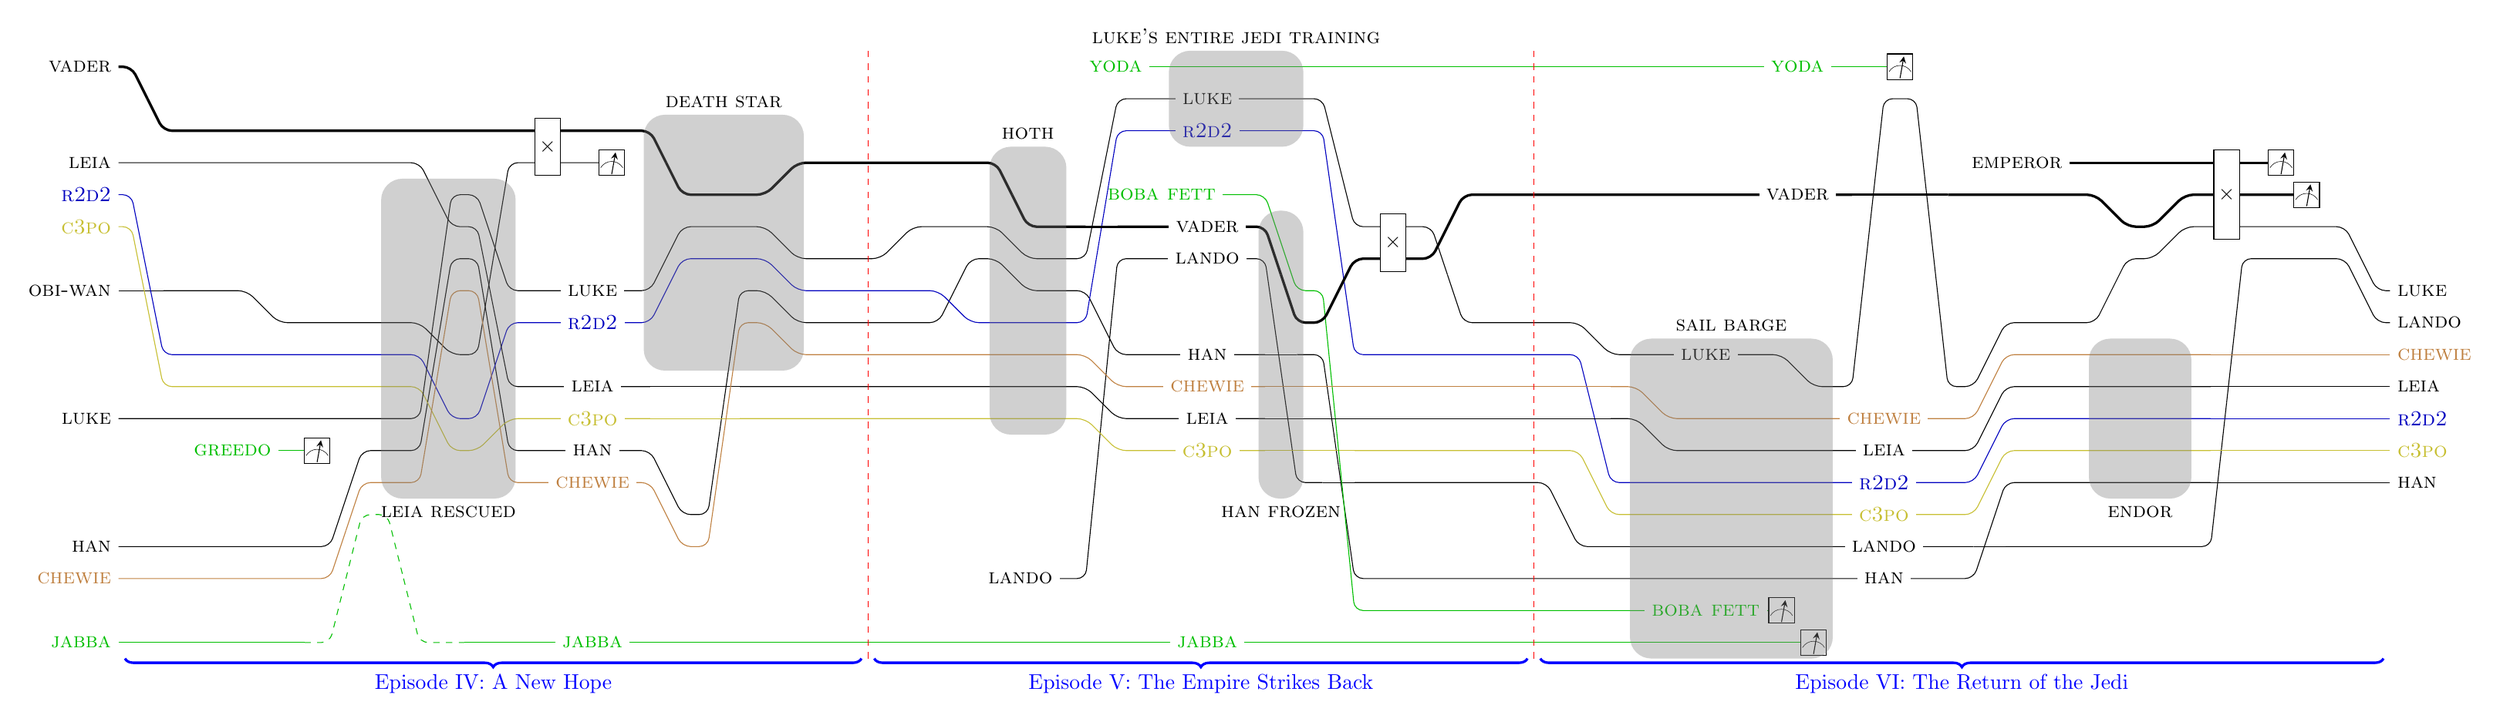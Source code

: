 %! \usetikzlibrary{decorations.pathreplacing,decorations.pathmorphing}
\begin{tikzpicture}[scale=1.0,x=1pt,y=1pt]
\filldraw[color=white] (0.0, -7.5) rectangle (1064.0, 277.5);
% Drawing wires
% Line 32: lando W LANDO LANDO
\draw[color=black,rounded corners=4.0pt] (433.5,30.0) -- (453.0,30.0) -- (460.5,105.0);
\draw[color=black,rounded corners=4.0pt] (460.5,105.0) -- (468.0,180.0) -- (537.0,180.0) -- (544.5,127.5);
\draw[color=black,rounded corners=4.0pt] (544.5,127.5) -- (552.0,75.0) -- (564.0,75.0);
\draw[color=black] (564.0,75.0) -- (571.5,75.0);
\draw[color=black] (571.5,75.0) -- (579.0,75.0);
\draw[color=black,rounded corners=4.0pt] (579.0,75.0) -- (669.0,75.0) -- (676.5,60.0);
\draw[color=black,rounded corners=4.0pt] (676.5,60.0) -- (684.0,45.0) -- (869.0,45.0);
\draw[color=black] (869.0,45.0) -- (876.5,45.0);
\draw[color=black] (876.5,45.0) -- (884.0,45.0);
\draw[color=black,rounded corners=4.0pt] (884.0,45.0) -- (980.0,45.0) -- (987.5,112.5);
\draw[color=black,rounded corners=4.0pt] (987.5,112.5) -- (995.0,180.0) -- (1043.0,180.0) -- (1050.5,165.0);
\draw[color=black,rounded corners=4.0pt] (1050.5,165.0) -- (1058.0,150.0) -- (1064.0,150.0);
% Line 24: emperor W EMPEROR style=very_thick
\draw[color=black,very thick] (899.0,225.0) -- (1013.0,225.0);
% Line 25: ben W BEN
\draw[color=black] (0.0,165.0) -- (6.0,165.0);
\draw[color=black] (6.0,165.0) -- (13.5,165.0);
\draw[color=black] (13.5,165.0) -- (21.0,165.0);
\draw[color=black,rounded corners=4.0pt] (21.0,165.0) -- (60.0,165.0) -- (67.5,157.5);
\draw[color=black,rounded corners=4.0pt] (67.5,157.5) -- (75.0,150.0) -- (141.0,150.0) -- (148.5,142.5);
\draw[color=black,rounded corners=4.0pt] (148.5,142.5) -- (156.0,135.0) -- (168.0,135.0) -- (175.5,180.0);
\draw[color=black,rounded corners=4.0pt] (175.5,180.0) -- (183.0,225.0) -- (231.0,225.0);
\draw[color=black] (0.0,165.0) node[left] {$\textrm{\sc{obi-wan}}$};
% Line 33: han W HAN HAN
\draw[color=black,rounded corners=4.0pt] (0.0,45.0) -- (99.0,45.0) -- (106.5,67.5);
\draw[color=black,rounded corners=4.0pt] (106.5,67.5) -- (114.0,90.0) -- (141.0,90.0) -- (148.5,135.0);
\draw[color=black,rounded corners=4.0pt] (148.5,135.0) -- (156.0,180.0) -- (168.0,180.0) -- (175.5,135.0);
\draw[color=black,rounded corners=4.0pt] (175.5,135.0) -- (183.0,90.0) -- (249.0,90.0) -- (256.5,75.0);
\draw[color=black,rounded corners=4.0pt] (256.5,75.0) -- (264.0,60.0) -- (276.0,60.0) -- (283.5,112.5);
\draw[color=black,rounded corners=4.0pt] (283.5,112.5) -- (291.0,165.0) -- (303.0,165.0) -- (310.5,157.5);
\draw[color=black,rounded corners=4.0pt] (310.5,157.5) -- (318.0,150.0) -- (384.0,150.0) -- (391.5,165.0);
\draw[color=black,rounded corners=4.0pt] (391.5,165.0) -- (399.0,180.0) -- (411.0,180.0) -- (418.5,172.5);
\draw[color=black,rounded corners=4.0pt] (418.5,172.5) -- (426.0,165.0) -- (453.0,165.0) -- (460.5,150.0);
\draw[color=black,rounded corners=4.0pt] (460.5,150.0) -- (468.0,135.0) -- (537.0,135.0);
\draw[color=black] (537.0,135.0) -- (544.5,135.0);
\draw[color=black] (544.5,135.0) -- (552.0,135.0);
\draw[color=black,rounded corners=4.0pt] (552.0,135.0) -- (564.0,135.0) -- (571.5,82.5);
\draw[color=black,rounded corners=4.0pt] (571.5,82.5) -- (579.0,30.0) -- (869.0,30.0) -- (876.5,52.5);
\draw[color=black,rounded corners=4.0pt] (876.5,52.5) -- (884.0,75.0) -- (980.0,75.0);
\draw[color=black] (980.0,75.0) -- (987.5,75.0);
\draw[color=black] (987.5,75.0) -- (995.0,75.0);
\draw[color=black] (995.0,75.0) -- (1064.0,75.0);
\draw[color=black] (0.0,45.0) node[left] {$\textrm{\sc{han}}$};
% Line 22: r2 W R2 R2 color=blue!75!black
\draw[color=blue!75!black,rounded corners=4.0pt] (0.0,210.0) -- (6.0,210.0) -- (13.5,172.5);
\draw[color=blue!75!black,rounded corners=4.0pt] (13.5,172.5) -- (21.0,135.0) -- (141.0,135.0) -- (148.5,120.0);
\draw[color=blue!75!black,rounded corners=4.0pt] (148.5,120.0) -- (156.0,105.0) -- (168.0,105.0) -- (175.5,127.5);
\draw[color=blue!75!black,rounded corners=4.0pt] (175.5,127.5) -- (183.0,150.0) -- (249.0,150.0) -- (256.5,165.0);
\draw[color=blue!75!black,rounded corners=4.0pt] (256.5,165.0) -- (264.0,180.0) -- (303.0,180.0) -- (310.5,172.5);
\draw[color=blue!75!black,rounded corners=4.0pt] (310.5,172.5) -- (318.0,165.0) -- (384.0,165.0) -- (391.5,157.5);
\draw[color=blue!75!black,rounded corners=4.0pt] (391.5,157.5) -- (399.0,150.0) -- (453.0,150.0) -- (460.5,195.0);
\draw[color=blue!75!black,rounded corners=4.0pt] (460.5,195.0) -- (468.0,240.0) -- (564.0,240.0) -- (571.5,187.5);
\draw[color=blue!75!black,rounded corners=4.0pt] (571.5,187.5) -- (579.0,135.0) -- (684.0,135.0) -- (691.5,105.0);
\draw[color=blue!75!black,rounded corners=4.0pt] (691.5,105.0) -- (699.0,75.0) -- (869.0,75.0) -- (876.5,90.0);
\draw[color=blue!75!black,rounded corners=4.0pt] (876.5,90.0) -- (884.0,105.0) -- (980.0,105.0);
\draw[color=blue!75!black] (980.0,105.0) -- (987.5,105.0);
\draw[color=blue!75!black] (987.5,105.0) -- (995.0,105.0);
\draw[color=blue!75!black] (995.0,105.0) -- (1064.0,105.0);
\draw[color=blue!75!black] (0.0,210.0) node[left] {$\textrm{\sc{r2d2}}$};
% Line 23: c3po W C3PO C3PO color=yellow!75!black
\draw[color=yellow!75!black,rounded corners=4.0pt] (0.0,195.0) -- (6.0,195.0) -- (13.5,157.5);
\draw[color=yellow!75!black,rounded corners=4.0pt] (13.5,157.5) -- (21.0,120.0) -- (141.0,120.0) -- (148.5,105.0);
\draw[color=yellow!75!black,rounded corners=4.0pt] (148.5,105.0) -- (156.0,90.0) -- (168.0,90.0) -- (175.5,97.5);
\draw[color=yellow!75!black,rounded corners=4.0pt] (175.5,97.5) -- (183.0,105.0) -- (249.0,105.0);
\draw[color=yellow!75!black] (249.0,105.0) -- (256.5,105.0);
\draw[color=yellow!75!black] (256.5,105.0) -- (264.0,105.0);
\draw[color=yellow!75!black] (264.0,105.0) -- (276.0,105.0);
\draw[color=yellow!75!black] (276.0,105.0) -- (283.5,105.0);
\draw[color=yellow!75!black] (283.5,105.0) -- (291.0,105.0);
\draw[color=yellow!75!black,rounded corners=4.0pt] (291.0,105.0) -- (453.0,105.0) -- (460.5,97.5);
\draw[color=yellow!75!black,rounded corners=4.0pt] (460.5,97.5) -- (468.0,90.0) -- (537.0,90.0);
\draw[color=yellow!75!black] (537.0,90.0) -- (544.5,90.0);
\draw[color=yellow!75!black] (544.5,90.0) -- (552.0,90.0);
\draw[color=yellow!75!black] (552.0,90.0) -- (564.0,90.0);
\draw[color=yellow!75!black] (564.0,90.0) -- (571.5,90.0);
\draw[color=yellow!75!black] (571.5,90.0) -- (579.0,90.0);
\draw[color=yellow!75!black,rounded corners=4.0pt] (579.0,90.0) -- (684.0,90.0) -- (691.5,75.0);
\draw[color=yellow!75!black,rounded corners=4.0pt] (691.5,75.0) -- (699.0,60.0) -- (869.0,60.0) -- (876.5,75.0);
\draw[color=yellow!75!black,rounded corners=4.0pt] (876.5,75.0) -- (884.0,90.0) -- (980.0,90.0);
\draw[color=yellow!75!black] (980.0,90.0) -- (987.5,90.0);
\draw[color=yellow!75!black] (987.5,90.0) -- (995.0,90.0);
\draw[color=yellow!75!black] (995.0,90.0) -- (1064.0,90.0);
\draw[color=yellow!75!black] (0.0,195.0) node[left] {$\textrm{\sc{c3po}}$};
% Line 29: luke W LUKE LUKE
\draw[color=black,rounded corners=4.0pt] (0.0,105.0) -- (141.0,105.0) -- (148.5,157.5);
\draw[color=black,rounded corners=4.0pt] (148.5,157.5) -- (156.0,210.0) -- (168.0,210.0) -- (175.5,187.5);
\draw[color=black,rounded corners=4.0pt] (175.5,187.5) -- (183.0,165.0) -- (249.0,165.0) -- (256.5,180.0);
\draw[color=black,rounded corners=4.0pt] (256.5,180.0) -- (264.0,195.0) -- (303.0,195.0) -- (310.5,187.5);
\draw[color=black,rounded corners=4.0pt] (310.5,187.5) -- (318.0,180.0) -- (357.0,180.0) -- (364.5,187.5);
\draw[color=black,rounded corners=4.0pt] (364.5,187.5) -- (372.0,195.0) -- (411.0,195.0) -- (418.5,187.5);
\draw[color=black,rounded corners=4.0pt] (418.5,187.5) -- (426.0,180.0) -- (453.0,180.0) -- (460.5,217.5);
\draw[color=black,rounded corners=4.0pt] (460.5,217.5) -- (468.0,255.0) -- (564.0,255.0) -- (571.5,225.0);
\draw[color=black,rounded corners=4.0pt] (571.5,225.0) -- (579.0,195.0) -- (615.0,195.0) -- (622.5,172.5);
\draw[color=black,rounded corners=4.0pt] (622.5,172.5) -- (630.0,150.0) -- (684.0,150.0) -- (691.5,142.5);
\draw[color=black,rounded corners=4.0pt] (691.5,142.5) -- (699.0,135.0) -- (779.0,135.0) -- (786.5,127.5);
\draw[color=black,rounded corners=4.0pt] (786.5,127.5) -- (794.0,120.0) -- (812.0,120.0) -- (819.5,187.5);
\draw[color=black,rounded corners=4.0pt] (819.5,187.5) -- (827.0,255.0) -- (842.0,255.0) -- (849.5,187.5);
\draw[color=black,rounded corners=4.0pt] (849.5,187.5) -- (857.0,120.0) -- (869.0,120.0) -- (876.5,135.0);
\draw[color=black,rounded corners=4.0pt] (876.5,135.0) -- (884.0,150.0) -- (926.0,150.0) -- (933.5,165.0);
\draw[color=black,rounded corners=4.0pt] (933.5,165.0) -- (941.0,180.0) -- (953.0,180.0) -- (960.5,187.5);
\draw[color=black,rounded corners=4.0pt] (960.5,187.5) -- (968.0,195.0) -- (1043.0,195.0) -- (1050.5,180.0);
\draw[color=black,rounded corners=4.0pt] (1050.5,180.0) -- (1058.0,165.0) -- (1064.0,165.0);
\draw[color=black] (0.0,105.0) node[left] {$\textrm{\sc{luke}}$};
% Line 19: boba W BOBA color=green!75!black
\draw[color=green!75!black,rounded corners=4.0pt] (510.0,210.0) -- (537.0,210.0) -- (544.5,187.5);
\draw[color=green!75!black,rounded corners=4.0pt] (544.5,187.5) -- (552.0,165.0) -- (564.0,165.0) -- (571.5,90.0);
\draw[color=green!75!black,rounded corners=4.0pt] (571.5,90.0) -- (579.0,15.0) -- (779.0,15.0);
% Line 31: x7 W type=o
% Line 18: vader W VADER style=very_thick
\draw[color=black,very thick,rounded corners=4.0pt] (0.0,270.0) -- (6.0,270.0) -- (13.5,255.0);
\draw[color=black,very thick,rounded corners=4.0pt] (13.5,255.0) -- (21.0,240.0) -- (249.0,240.0) -- (256.5,225.0);
\draw[color=black,very thick,rounded corners=4.0pt] (256.5,225.0) -- (264.0,210.0) -- (303.0,210.0) -- (310.5,217.5);
\draw[color=black,very thick,rounded corners=4.0pt] (310.5,217.5) -- (318.0,225.0) -- (411.0,225.0) -- (418.5,210.0);
\draw[color=black,very thick,rounded corners=4.0pt] (418.5,210.0) -- (426.0,195.0) -- (453.0,195.0);
\draw[color=black,very thick] (453.0,195.0) -- (460.5,195.0);
\draw[color=black,very thick] (460.5,195.0) -- (468.0,195.0);
\draw[color=black,very thick,rounded corners=4.0pt] (468.0,195.0) -- (537.0,195.0) -- (544.5,172.5);
\draw[color=black,very thick,rounded corners=4.0pt] (544.5,172.5) -- (552.0,150.0) -- (564.0,150.0) -- (571.5,165.0);
\draw[color=black,very thick,rounded corners=4.0pt] (571.5,165.0) -- (579.0,180.0) -- (615.0,180.0) -- (622.5,195.0);
\draw[color=black,very thick,rounded corners=4.0pt] (622.5,195.0) -- (630.0,210.0) -- (812.0,210.0);
\draw[color=black,very thick] (812.0,210.0) -- (819.5,210.0);
\draw[color=black,very thick] (819.5,210.0) -- (827.0,210.0);
\draw[color=black,very thick] (827.0,210.0) -- (842.0,210.0);
\draw[color=black,very thick] (842.0,210.0) -- (849.5,210.0);
\draw[color=black,very thick] (849.5,210.0) -- (857.0,210.0);
\draw[color=black,very thick,rounded corners=4.0pt] (857.0,210.0) -- (926.0,210.0) -- (933.5,202.5);
\draw[color=black,very thick,rounded corners=4.0pt] (933.5,202.5) -- (941.0,195.0) -- (953.0,195.0) -- (960.5,202.5);
\draw[color=black,very thick,rounded corners=4.0pt] (960.5,202.5) -- (968.0,210.0) -- (1025.0,210.0);
\draw[color=black] (0.0,270.0) node[left] {$\textrm{\sc{vader}}$};
% Line 35: x9 W type=o
% Line 36: jabba W JABBA color=green!75!black
\draw[color=green!75!black] (0.0,0.0) -- (87.0,0.0);
\draw[color=green!75!black,dashed,rounded corners=4.0pt] (87.0,0.0) -- (99.0,0.0) -- (106.5,30.0);
\draw[color=green!75!black,dashed,rounded corners=4.0pt] (106.5,30.0) -- (114.0,60.0) -- (126.0,60.0) -- (133.5,30.0);
\draw[color=green!75!black,dashed,rounded corners=4.0pt] (133.5,30.0) -- (141.0,0.0) -- (162.0,0.0);
\draw[color=green!75!black,solid] (162.0,0.0) -- (794.0,0.0);
\draw[color=green!75!black] (0.0,0.0) node[left] {$\textrm{\sc{jabba}}$};
% Line 30: greedo W GREEDO color=green!75!black
\draw[color=green!75!black] (67.5,90.0) -- (93.0,90.0);
% Line 26: x3 W type=o
% Line 21: leia W LEIA LEIA
\draw[color=black,rounded corners=4.0pt] (0.0,225.0) -- (141.0,225.0) -- (148.5,210.0);
\draw[color=black,rounded corners=4.0pt] (148.5,210.0) -- (156.0,195.0) -- (168.0,195.0) -- (175.5,157.5);
\draw[color=black,rounded corners=4.0pt] (175.5,157.5) -- (183.0,120.0) -- (249.0,120.0);
\draw[color=black] (249.0,120.0) -- (256.5,120.0);
\draw[color=black] (256.5,120.0) -- (264.0,120.0);
\draw[color=black] (264.0,120.0) -- (276.0,120.0);
\draw[color=black] (276.0,120.0) -- (283.5,120.0);
\draw[color=black] (283.5,120.0) -- (291.0,120.0);
\draw[color=black,rounded corners=4.0pt] (291.0,120.0) -- (453.0,120.0) -- (460.5,112.5);
\draw[color=black,rounded corners=4.0pt] (460.5,112.5) -- (468.0,105.0) -- (537.0,105.0);
\draw[color=black] (537.0,105.0) -- (544.5,105.0);
\draw[color=black] (544.5,105.0) -- (552.0,105.0);
\draw[color=black] (552.0,105.0) -- (564.0,105.0);
\draw[color=black] (564.0,105.0) -- (571.5,105.0);
\draw[color=black] (571.5,105.0) -- (579.0,105.0);
\draw[color=black] (579.0,105.0) -- (684.0,105.0);
\draw[color=black] (684.0,105.0) -- (691.5,105.0);
\draw[color=black] (691.5,105.0) -- (699.0,105.0);
\draw[color=black,rounded corners=4.0pt] (699.0,105.0) -- (711.0,105.0) -- (718.5,97.5);
\draw[color=black,rounded corners=4.0pt] (718.5,97.5) -- (726.0,90.0) -- (869.0,90.0) -- (876.5,105.0);
\draw[color=black,rounded corners=4.0pt] (876.5,105.0) -- (884.0,120.0) -- (980.0,120.0);
\draw[color=black] (980.0,120.0) -- (987.5,120.0);
\draw[color=black] (987.5,120.0) -- (995.0,120.0);
\draw[color=black] (995.0,120.0) -- (1064.0,120.0);
\draw[color=black] (0.0,225.0) node[left] {$\textrm{\sc{leia}}$};
% Line 34: chewie W CHEWIE CHEWIE color=brown
\draw[color=brown,rounded corners=4.0pt] (0.0,30.0) -- (99.0,30.0) -- (106.5,52.5);
\draw[color=brown,rounded corners=4.0pt] (106.5,52.5) -- (114.0,75.0) -- (141.0,75.0) -- (148.5,120.0);
\draw[color=brown,rounded corners=4.0pt] (148.5,120.0) -- (156.0,165.0) -- (168.0,165.0) -- (175.5,120.0);
\draw[color=brown,rounded corners=4.0pt] (175.5,120.0) -- (183.0,75.0) -- (249.0,75.0) -- (256.5,60.0);
\draw[color=brown,rounded corners=4.0pt] (256.5,60.0) -- (264.0,45.0) -- (276.0,45.0) -- (283.5,97.5);
\draw[color=brown,rounded corners=4.0pt] (283.5,97.5) -- (291.0,150.0) -- (303.0,150.0) -- (310.5,142.5);
\draw[color=brown,rounded corners=4.0pt] (310.5,142.5) -- (318.0,135.0) -- (453.0,135.0) -- (460.5,127.5);
\draw[color=brown,rounded corners=4.0pt] (460.5,127.5) -- (468.0,120.0) -- (537.0,120.0);
\draw[color=brown] (537.0,120.0) -- (544.5,120.0);
\draw[color=brown] (544.5,120.0) -- (552.0,120.0);
\draw[color=brown] (552.0,120.0) -- (564.0,120.0);
\draw[color=brown] (564.0,120.0) -- (571.5,120.0);
\draw[color=brown] (571.5,120.0) -- (579.0,120.0);
\draw[color=brown] (579.0,120.0) -- (684.0,120.0);
\draw[color=brown] (684.0,120.0) -- (691.5,120.0);
\draw[color=brown] (691.5,120.0) -- (699.0,120.0);
\draw[color=brown,rounded corners=4.0pt] (699.0,120.0) -- (711.0,120.0) -- (718.5,112.5);
\draw[color=brown,rounded corners=4.0pt] (718.5,112.5) -- (726.0,105.0) -- (869.0,105.0) -- (876.5,120.0);
\draw[color=brown,rounded corners=4.0pt] (876.5,120.0) -- (884.0,135.0) -- (980.0,135.0);
\draw[color=brown] (980.0,135.0) -- (987.5,135.0);
\draw[color=brown] (987.5,135.0) -- (995.0,135.0);
\draw[color=brown] (995.0,135.0) -- (1064.0,135.0);
\draw[color=brown] (0.0,30.0) node[left] {$\textrm{\sc{chewie}}$};
% Line 20: yoda W YODA color=green!75!black
\draw[color=green!75!black] (475.5,270.0) -- (834.5,270.0);
% Line 27: x4 W type=o
% Line 28: x5 W type=o
% Done with wires; drawing gates
% Line 39: x4 x5 r2 c3po PERMUTE
% Line 40: yoda vader PERMUTE
% Line 41: LABEL
% Line 42: greedo START
\draw[color=green!75!black] (75.0,90.0) node[fill=white,left,minimum height=15.0pt,minimum width=15.0pt,inner sep=0pt] {\phantom{$\textrm{\sc{greedo}}$}};
\draw[color=green!75!black] (75.0,90.0) node[left] {$\textrm{\sc{greedo}}$};
% Line 43: x3 ben PERMUTE
% Line 45: greedo:type=o M
\draw[fill=white] (87.0, 84.0) rectangle (99.0, 96.0);
\draw[very thin] (93.0, 90.6) arc (90:150:6.0pt);
\draw[very thin] (93.0, 90.6) arc (90:30:6.0pt);
\draw[->,>=stealth] (93.0, 84.6) -- +(80:10.392pt);
% Line 46: jabba:style=dashed LABEL length=0
% Line 47: han chewie jabba greedo x7 lando x9 PERMUTE
% Line 49: x7 lando x9 jabba PERMUTE
% Line 50: x4 luke leia han chewie x5 ben emperor r2 c3po x3 PERMUTE
% Line 51: jabba:style=solid TOUCH
% Line 52: ben x4 x5 x3 luke r2 emperor leia c3po han chewie PERMUTE
% Line 55: vader ben DUEL
\draw (201.0,240.0) -- (201.0,225.0);
\begin{scope}
\draw[fill=white] (201.0, 232.5) +(-45.0:8.485pt and 19.092pt) -- +(45.0:8.485pt and 19.092pt) -- +(135.0:8.485pt and 19.092pt) -- +(225.0:8.485pt and 19.092pt) -- cycle;
\clip (201.0, 232.5) +(-45.0:8.485pt and 19.092pt) -- +(45.0:8.485pt and 19.092pt) -- +(135.0:8.485pt and 19.092pt) -- +(225.0:8.485pt and 19.092pt) -- cycle;
\draw (201.0, 232.5) node {$\times$};
\end{scope}
% Line 56: ben LABEL length=18
% Line 57: ben:type=o M
\draw[fill=white] (225.0, 219.0) rectangle (237.0, 231.0);
\draw[very thin] (231.0, 225.6) arc (90:150:6.0pt);
\draw[very thin] (231.0, 225.6) arc (90:30:6.0pt);
\draw[->,>=stealth] (231.0, 219.6) -- +(80:10.392pt);
% Line 58: luke leia han c3po r2 chewie jabba LABEL length=30 LUKE LEIA HAN C3PO R2 CHEWIE JABBA
\draw[color=black] (222.0, 165.0) node [fill=white] {$\textrm{\sc{luke}}$};
\draw[color=black] (222.0, 120.0) node [fill=white] {$\textrm{\sc{leia}}$};
\draw[color=black] (222.0, 90.0) node [fill=white] {$\textrm{\sc{han}}$};
\draw[color=yellow!75!black] (222.0, 105.0) node [fill=white] {$\textrm{\sc{c3po}}$};
\draw[color=blue!75!black] (222.0, 150.0) node [fill=white] {$\textrm{\sc{r2d2}}$};
\draw[color=brown] (222.0, 75.0) node [fill=white] {$\textrm{\sc{chewie}}$};
\draw[color=green!75!black] (222.0, 0.0) node [fill=white] {$\textrm{\sc{jabba}}$};
% Line 60: ben x4 vader luke r2 x5 x3 emperor leia c3po x7 greedo han chewie PERMUTE
% Line 61: han chewie x5 x3 PERMUTE
% Line 62: vader x4 emperor luke r2 han chewie PERMUTE
% Line 64: LABEL
% Line 66: luke emperor PERMUTE
% Line 67: han emperor r2 PERMUTE
% Line 68: x4 emperor vader luke han PERMUTE
% Line 70: lando START
\draw[color=black] (441.0,30.0) node[fill=white,left,minimum height=15.0pt,minimum width=15.0pt,inner sep=0pt] {\phantom{$\textrm{\sc{lando}}$}};
\draw[color=black] (441.0,30.0) node[left] {$\textrm{\sc{lando}}$};
% Line 72: luke r2 ben boba vader lando x4 emperor han chewie leia c3po x7 greedo x5 x3 PERMUTE
% Line 73: yoda START
\draw[color=green!75!black] (483.0,270.0) node[fill=white,left,minimum height=15.0pt,minimum width=15.0pt,inner sep=0pt] {\phantom{$\textrm{\sc{yoda}}$}};
\draw[color=green!75!black] (483.0,270.0) node[left] {$\textrm{\sc{yoda}}$};
% Line 74: vader luke leia han c3po r2 chewie jabba lando LABEL length=30 VADER LUKE LEIA HAN C3PO R2 CHEWIE JABBA LANDO
\draw[color=black] (510.0, 195.0) node [fill=white] {$\textrm{\sc{vader}}$};
\draw[color=black] (510.0, 255.0) node [fill=white] {$\textrm{\sc{luke}}$};
\draw[color=black] (510.0, 105.0) node [fill=white] {$\textrm{\sc{leia}}$};
\draw[color=black] (510.0, 135.0) node [fill=white] {$\textrm{\sc{han}}$};
\draw[color=yellow!75!black] (510.0, 90.0) node [fill=white] {$\textrm{\sc{c3po}}$};
\draw[color=blue!75!black] (510.0, 240.0) node [fill=white] {$\textrm{\sc{r2d2}}$};
\draw[color=brown] (510.0, 120.0) node [fill=white] {$\textrm{\sc{chewie}}$};
\draw[color=green!75!black] (510.0, 0.0) node [fill=white] {$\textrm{\sc{jabba}}$};
\draw[color=black] (510.0, 180.0) node [fill=white] {$\textrm{\sc{lando}}$};
% Line 75: boba START
\draw[color=green!75!black] (517.5,210.0) node[fill=white,left,minimum height=15.0pt,minimum width=15.0pt,inner sep=0pt] {\phantom{$\textrm{\sc{boba fett}}$}};
\draw[color=green!75!black] (517.5,210.0) node[left] {$\textrm{\sc{boba fett}}$};
% Line 76: x4 emperor x7 boba vader han chewie leia c3po lando PERMUTE
% Line 79: ben x4 emperor x7 luke vader x5 greedo r2 chewie leia c3po lando  x3 x9 han boba PERMUTE
% Line 80: vader luke DUEL
\draw (597.0,195.0) -- (597.0,180.0);
\begin{scope}
\draw[fill=white] (597.0, 187.5) +(-45.0:8.485pt and 19.092pt) -- +(45.0:8.485pt and 19.092pt) -- +(135.0:8.485pt and 19.092pt) -- +(225.0:8.485pt and 19.092pt) -- cycle;
\clip (597.0, 187.5) +(-45.0:8.485pt and 19.092pt) -- +(45.0:8.485pt and 19.092pt) -- +(135.0:8.485pt and 19.092pt) -- +(225.0:8.485pt and 19.092pt) -- cycle;
\draw (597.0, 187.5) node {$\times$};
\end{scope}
% Line 81: vader x7 x5 greedo luke PERMUTE
% Line 82: LABEL
% Line 85: x3 x9 lando PERMUTE
% Line 86: x3 luke chewie leia x9 r2 c3po PERMUTE
% Line 90: x9 chewie leia PERMUTE
% Line 91: luke boba LABEL LUKE BOBA length=35
\draw[color=black] (743.5, 135.0) node [fill=white] {$\textrm{\sc{luke}}$};
\draw[color=green!75!black] (743.5, 15.0) node [fill=white] {$\textrm{\sc{boba fett}}$};
% Line 94: yoda vader LABEL YODA VADER
\draw[color=green!75!black] (786.5, 270.0) node [fill=white] {$\textrm{\sc{yoda}}$};
\draw[color=black] (786.5, 210.0) node [fill=white] {$\textrm{\sc{vader}}$};
% Line 95: x9 luke PERMUTE
% Line 96: boba:type=0 M
\draw[fill=white] (773.0, 9.0) rectangle (785.0, 21.0);
\draw[very thin] (779.0, 15.6) arc (90:150:6.0pt);
\draw[very thin] (779.0, 15.6) arc (90:30:6.0pt);
\draw[->,>=stealth] (779.0, 9.6) -- +(80:10.392pt);
% Line 97: boba jabba PHANTOM
% Line 98: jabba:type=0 M
\draw[fill=white] (788.0, -6.0) rectangle (800.0, 6.0);
\draw[very thin] (794.0, 0.6) arc (90:150:6.0pt);
\draw[very thin] (794.0, 0.6) arc (90:30:6.0pt);
\draw[->,>=stealth] (794.0, -5.4) -- +(80:10.392pt);
% Line 102: luke ben PERMUTE
% Line 103: yoda:type=0 M
\draw[fill=white] (828.5, 264.0) rectangle (840.5, 276.0);
\draw[very thin] (834.5, 270.6) arc (90:150:6.0pt);
\draw[very thin] (834.5, 270.6) arc (90:30:6.0pt);
\draw[->,>=stealth] (834.5, 264.6) -- +(80:10.392pt);
% Line 104: leia han c3po r2 chewie jabba lando LABEL length=30 LEIA HAN C3PO R2 CHEWIE JABBA LANDO
\draw[color=black] (827.0, 90.0) node [fill=white] {$\textrm{\sc{leia}}$};
\draw[color=black] (827.0, 30.0) node [fill=white] {$\textrm{\sc{han}}$};
\draw[color=yellow!75!black] (827.0, 60.0) node [fill=white] {$\textrm{\sc{c3po}}$};
\draw[color=blue!75!black] (827.0, 75.0) node [fill=white] {$\textrm{\sc{r2d2}}$};
\draw[color=brown] (827.0, 105.0) node [fill=white] {$\textrm{\sc{chewie}}$};
\draw[color=black] (827.0, 45.0) node [fill=white] {$\textrm{\sc{lando}}$};
% Line 105: ben luke PERMUTE
% Line 107: luke chewie leia r2 c3po han x3 x9 PERMUTE
% Line 108: emperor START length=30
\draw[color=black] (914.0,225.0) node[fill=white,left,minimum height=15.0pt,minimum width=30.0pt,inner sep=0pt] {\phantom{$\textrm{\sc{emperor}}$}};
\draw[color=black] (914.0,225.0) node[left] {$\textrm{\sc{emperor}}$};
% Line 109: x7 vader luke x5 greedo PERMUTE
% Line 110: vader luke x7 PERMUTE
% Line 113: emperor vader luke DUEL
\draw (987.5,225.0) -- (987.5,195.0);
\begin{scope}
\draw[fill=white] (987.5, 210.0) +(-45.0:8.485pt and 29.698pt) -- +(45.0:8.485pt and 29.698pt) -- +(135.0:8.485pt and 29.698pt) -- +(225.0:8.485pt and 29.698pt) -- cycle;
\clip (987.5, 210.0) +(-45.0:8.485pt and 29.698pt) -- +(45.0:8.485pt and 29.698pt) -- +(135.0:8.485pt and 29.698pt) -- +(225.0:8.485pt and 29.698pt) -- cycle;
\draw (987.5, 210.0) node {$\times$};
\end{scope}
% Line 114: lando x7 PERMUTE
% Line 117: emperor:type=0 M
\draw[fill=white] (1007.0, 219.0) rectangle (1019.0, 231.0);
\draw[very thin] (1013.0, 225.6) arc (90:150:6.0pt);
\draw[very thin] (1013.0, 225.6) arc (90:30:6.0pt);
\draw[->,>=stealth] (1013.0, 219.6) -- +(80:10.392pt);
% Line 118: emperor vader PHANTOM
% Line 119: vader:type=0 M
\draw[fill=white] (1019.0, 204.0) rectangle (1031.0, 216.0);
\draw[very thin] (1025.0, 210.6) arc (90:150:6.0pt);
\draw[very thin] (1025.0, 210.6) arc (90:30:6.0pt);
\draw[->,>=stealth] (1025.0, 204.6) -- +(80:10.392pt);
% Line 121: TOUCH
% Line 122: x5 greedo luke lando PERMUTE
% Done with gates; drawing ending labels
\draw[color=black] (1064.0,150.0) node[right] {$\textrm{\sc{lando}}$};
\draw[color=black] (1064.0,75.0) node[right] {$\textrm{\sc{han}}$};
\draw[color=blue!75!black] (1064.0,105.0) node[right] {$\textrm{\sc{r2d2}}$};
\draw[color=yellow!75!black] (1064.0,90.0) node[right] {$\textrm{\sc{c3po}}$};
\draw[color=black] (1064.0,165.0) node[right] {$\textrm{\sc{luke}}$};
\draw[color=black] (1064.0,120.0) node[right] {$\textrm{\sc{leia}}$};
\draw[color=brown] (1064.0,135.0) node[right] {$\textrm{\sc{chewie}}$};
% Done with ending labels; drawing cut lines and comments
\draw[dashed,color=red] (351.0, -7.5) -- (351.0, 277.5);
\draw[dashed,color=red] (663.0, -7.5) -- (663.0, 277.5);
% Line 53: chewie x4 @ 2 fill=gray style=rounded_corners=10pt %% {\sc leia rescued}
\draw[draw opacity=0.0,fill opacity=0.2,fill=gray,rounded corners=10pt] (123.0,217.5) rectangle (186.0,67.5);
\draw (154.5, 67.5) node[text width=288.0pt,below,text centered] {{\sc leia rescued}};
\draw[draw opacity=0.0,fill opacity=0.2,fill=gray,rounded corners=10pt] (123.0,217.5) rectangle (186.0,67.5);
% Line 63: vader emperor @ 3 fill=gray style=rounded_corners=10pt % {\sc death star}
\draw[draw opacity=0.0,fill opacity=0.2,fill=gray,rounded corners=10pt] (246.0,247.5) rectangle (321.0,127.5);
\draw (283.5, 247.5) node[text width=288.0pt,above,text centered] {{\sc death star}};
\draw[draw opacity=0.0,fill opacity=0.2,fill=gray,rounded corners=10pt] (246.0,247.5) rectangle (321.0,127.5);
% Line 69: vader c3po @ 1 fill=gray style=rounded_corners=10pt % {\sc hoth}
\draw[draw opacity=0.0,fill opacity=0.2,fill=gray,rounded corners=10pt] (408.0,232.5) rectangle (444.0,97.5);
\draw (426.0, 232.5) node[text width=288.0pt,above,text centered] {{\sc hoth}};
\draw[draw opacity=0.0,fill opacity=0.2,fill=gray,rounded corners=10pt] (408.0,232.5) rectangle (444.0,97.5);
% Line 77: yoda r2 @ 2 fill=gray style=rounded_corners=10pt % {\sc luke's entire jedi training}
\draw[draw opacity=0.0,fill opacity=0.2,fill=gray,rounded corners=10pt] (492.0,277.5) rectangle (555.0,232.5);
\draw (523.5, 277.5) node[text width=288.0pt,above,text centered] {{\sc luke's entire jedi training}};
\draw[draw opacity=0.0,fill opacity=0.2,fill=gray,rounded corners=10pt] (492.0,277.5) rectangle (555.0,232.5);
% Line 78: vader x7 @ 1 fill=gray style=rounded_corners=10pt %% {\sc han frozen}
\draw[draw opacity=0.0,fill opacity=0.2,fill=gray,rounded corners=10pt] (534.0,202.5) rectangle (555.0,67.5);
\draw (544.5, 67.5) node[text width=288.0pt,below,text centered] {{\sc han frozen}};
\draw[draw opacity=0.0,fill opacity=0.2,fill=gray,rounded corners=10pt] (534.0,202.5) rectangle (555.0,67.5);
% Line 100: luke jabba @ 2 fill=gray style=rounded_corners=10pt % {\sc sail barge}
\draw[draw opacity=0.0,fill opacity=0.2,fill=gray,rounded corners=10pt] (708.0,142.5) rectangle (803.0,-7.5);
\draw (755.5, 142.5) node[text width=288.0pt,above,text centered] {{\sc sail barge}};
\draw[draw opacity=0.0,fill opacity=0.2,fill=gray,rounded corners=10pt] (708.0,142.5) rectangle (803.0,-7.5);
% Line 111: chewie han @ 2  fill=gray style=rounded_corners=10pt %% {\sc endor}
\draw[draw opacity=0.0,fill opacity=0.2,fill=gray,rounded corners=10pt] (923.0,142.5) rectangle (971.0,67.5);
\draw (947.0, 67.5) node[text width=288.0pt,below,text centered] {{\sc endor}};
\draw[draw opacity=0.0,fill opacity=0.2,fill=gray,rounded corners=10pt] (923.0,142.5) rectangle (971.0,67.5);
% Line 123: @ 0 start5 color=blue %% Episode IV: A New Hope
\draw[decorate,decoration={brace,mirror,amplitude = 4.0pt},very thick,color=blue] (3.0,-7.5) -- (348.0,-7.5);
\draw (175.5, -11.5) node[text width=288.0pt,below,text centered,color=blue] {Episode IV: A New Hope};
% Line 124: @ start5 start6 color=blue %% Episode V: The Empire Strikes Back
\draw[decorate,decoration={brace,mirror,amplitude = 4.0pt},very thick,color=blue] (354.0,-7.5) -- (660.0,-7.5);
\draw (507.0, -11.5) node[text width=288.0pt,below,text centered,color=blue] {Episode V: The Empire Strikes Back};
% Line 125: @ start6 color=blue %% Episode VI: The Return of the Jedi
\draw[decorate,decoration={brace,mirror,amplitude = 4.0pt},very thick,color=blue] (666.0,-7.5) -- (1061.0,-7.5);
\draw (863.5, -11.5) node[text width=288.0pt,below,text centered,color=blue] {Episode VI: The Return of the Jedi};
% Done with comments
\end{tikzpicture}
